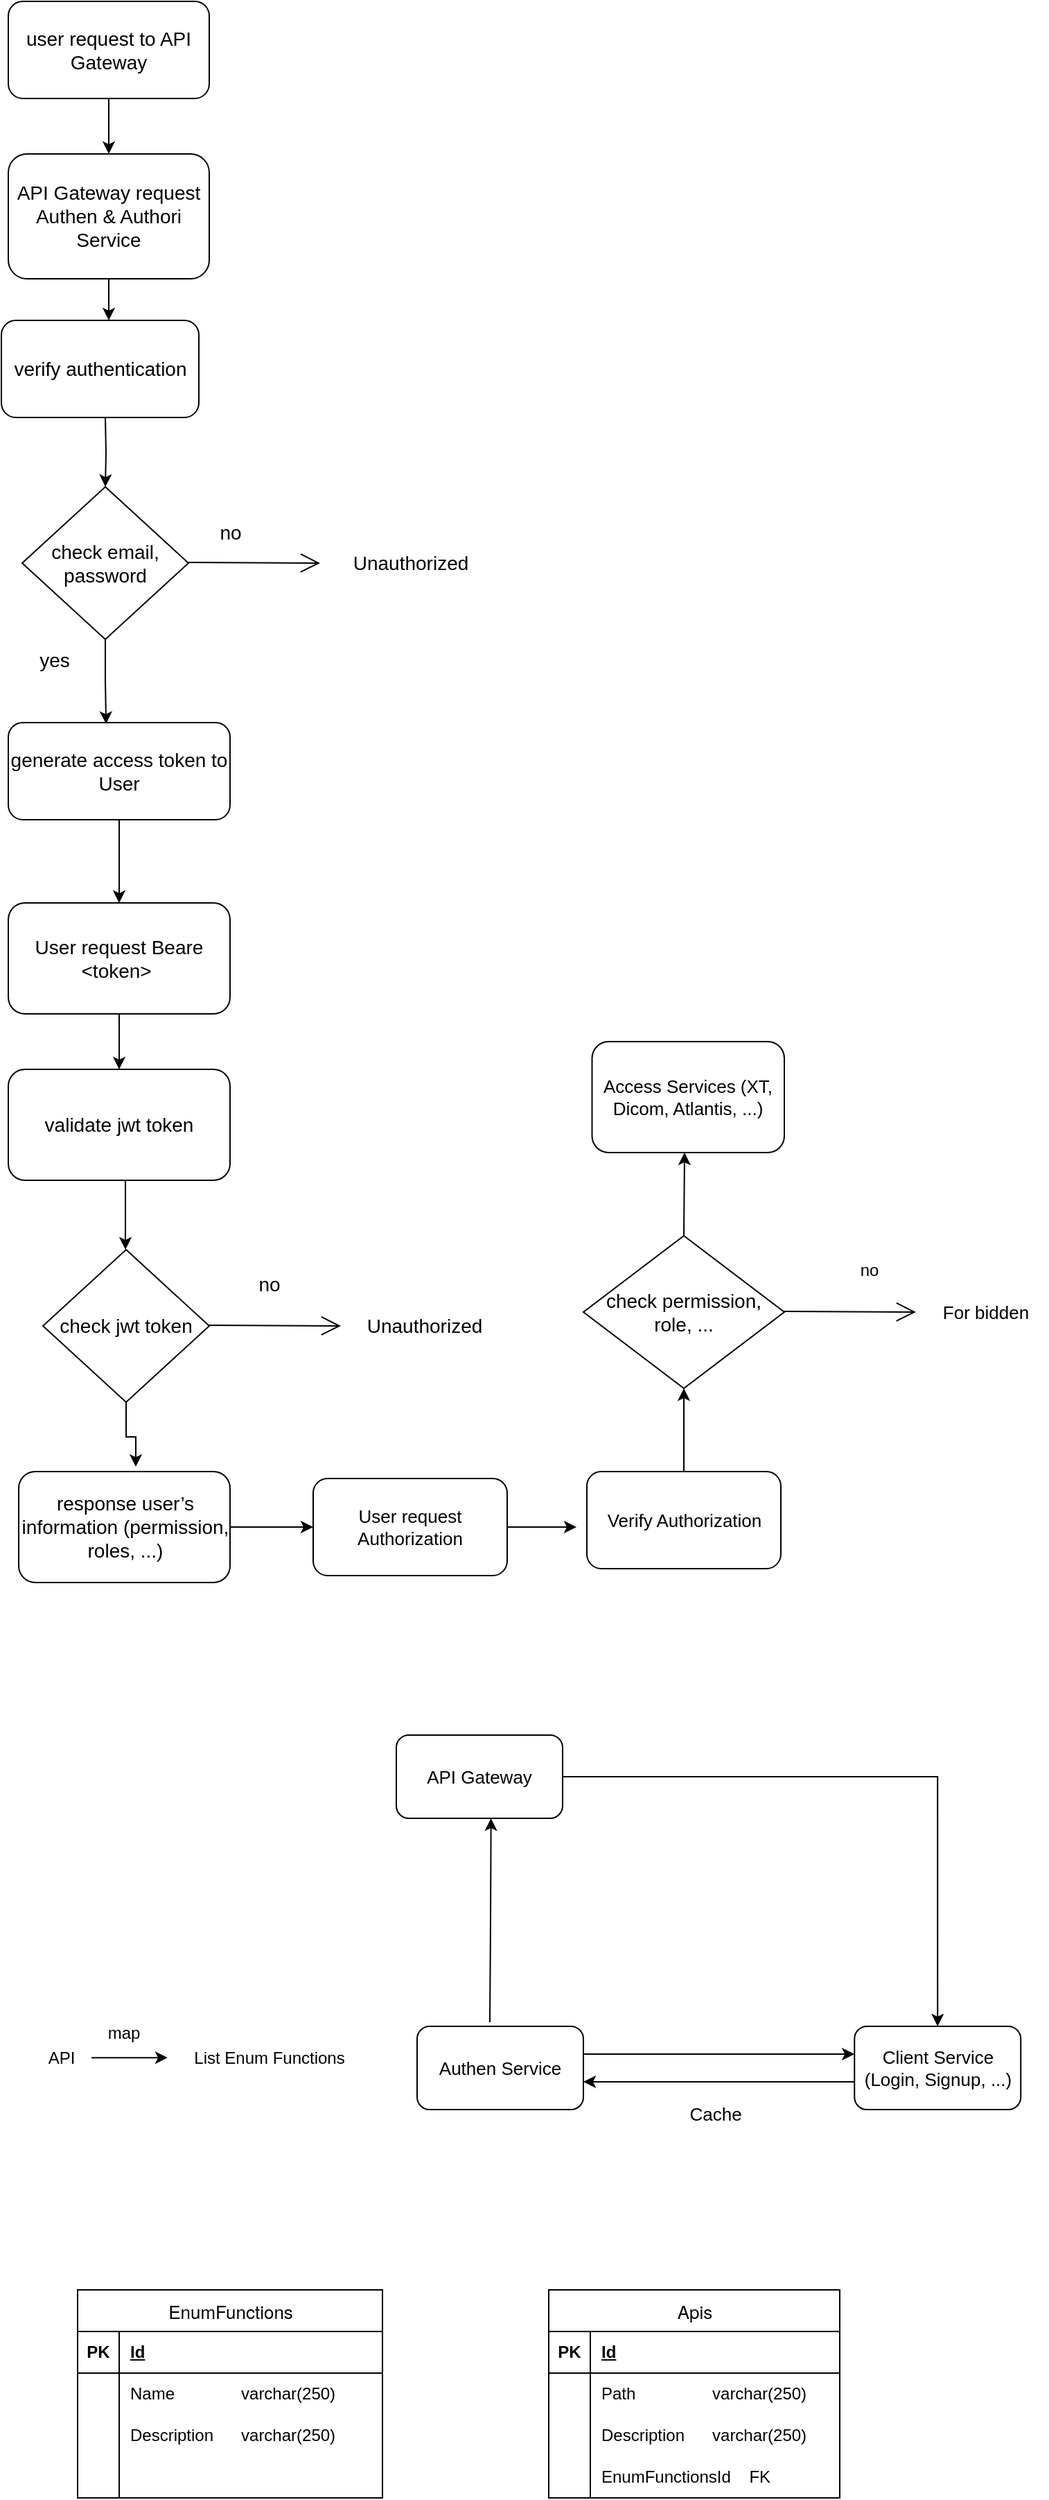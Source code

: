 <mxfile version="24.8.6">
  <diagram name="Page-1" id="XskubEJi0R3WrxgRnHOm">
    <mxGraphModel dx="1683" dy="868" grid="1" gridSize="10" guides="1" tooltips="1" connect="1" arrows="1" fold="1" page="1" pageScale="1" pageWidth="850" pageHeight="1100" math="0" shadow="0">
      <root>
        <mxCell id="0" />
        <mxCell id="1" parent="0" />
        <mxCell id="0LMOfcOHEF7ToOQz5EPv-5" style="edgeStyle=orthogonalEdgeStyle;rounded=0;orthogonalLoop=1;jettySize=auto;html=1;exitX=0.5;exitY=1;exitDx=0;exitDy=0;fontSize=14;" edge="1" parent="1" source="0LMOfcOHEF7ToOQz5EPv-1" target="0LMOfcOHEF7ToOQz5EPv-4">
          <mxGeometry relative="1" as="geometry" />
        </mxCell>
        <mxCell id="0LMOfcOHEF7ToOQz5EPv-1" value="user request to API Gateway" style="rounded=1;whiteSpace=wrap;html=1;fontSize=14;" vertex="1" parent="1">
          <mxGeometry x="20" y="20" width="145" height="70" as="geometry" />
        </mxCell>
        <mxCell id="0LMOfcOHEF7ToOQz5EPv-96" style="edgeStyle=orthogonalEdgeStyle;rounded=0;orthogonalLoop=1;jettySize=auto;html=1;" edge="1" parent="1" source="0LMOfcOHEF7ToOQz5EPv-4">
          <mxGeometry relative="1" as="geometry">
            <mxPoint x="92.5" y="250" as="targetPoint" />
          </mxGeometry>
        </mxCell>
        <mxCell id="0LMOfcOHEF7ToOQz5EPv-4" value="API Gateway request Authen &amp;amp; Authori Service" style="rounded=1;whiteSpace=wrap;html=1;fontSize=14;" vertex="1" parent="1">
          <mxGeometry x="20" y="130" width="145" height="90" as="geometry" />
        </mxCell>
        <mxCell id="0LMOfcOHEF7ToOQz5EPv-7" value="check email, password" style="rhombus;whiteSpace=wrap;html=1;fontSize=14;" vertex="1" parent="1">
          <mxGeometry x="30" y="370" width="120" height="110" as="geometry" />
        </mxCell>
        <mxCell id="0LMOfcOHEF7ToOQz5EPv-8" value="" style="endArrow=open;endFill=1;endSize=12;html=1;rounded=0;fontSize=14;" edge="1" parent="1">
          <mxGeometry width="160" relative="1" as="geometry">
            <mxPoint x="150" y="424.5" as="sourcePoint" />
            <mxPoint x="245" y="425" as="targetPoint" />
          </mxGeometry>
        </mxCell>
        <mxCell id="0LMOfcOHEF7ToOQz5EPv-10" style="edgeStyle=orthogonalEdgeStyle;rounded=0;orthogonalLoop=1;jettySize=auto;html=1;entryX=0.5;entryY=0;entryDx=0;entryDy=0;fontSize=14;" edge="1" parent="1" target="0LMOfcOHEF7ToOQz5EPv-7">
          <mxGeometry relative="1" as="geometry">
            <mxPoint x="90" y="320" as="sourcePoint" />
            <mxPoint x="90" y="360" as="targetPoint" />
          </mxGeometry>
        </mxCell>
        <mxCell id="0LMOfcOHEF7ToOQz5EPv-11" value="no" style="text;html=1;align=center;verticalAlign=middle;resizable=0;points=[];autosize=1;strokeColor=none;fillColor=none;fontSize=14;" vertex="1" parent="1">
          <mxGeometry x="160" y="388" width="40" height="30" as="geometry" />
        </mxCell>
        <mxCell id="0LMOfcOHEF7ToOQz5EPv-12" value="yes" style="text;html=1;align=center;verticalAlign=middle;resizable=0;points=[];autosize=1;strokeColor=none;fillColor=none;fontSize=14;" vertex="1" parent="1">
          <mxGeometry x="27.5" y="480" width="50" height="30" as="geometry" />
        </mxCell>
        <mxCell id="0LMOfcOHEF7ToOQz5EPv-42" style="edgeStyle=orthogonalEdgeStyle;rounded=0;orthogonalLoop=1;jettySize=auto;html=1;" edge="1" parent="1" source="0LMOfcOHEF7ToOQz5EPv-13" target="0LMOfcOHEF7ToOQz5EPv-39">
          <mxGeometry relative="1" as="geometry" />
        </mxCell>
        <mxCell id="0LMOfcOHEF7ToOQz5EPv-13" value="generate access token to User" style="rounded=1;whiteSpace=wrap;html=1;fontSize=14;" vertex="1" parent="1">
          <mxGeometry x="20" y="540" width="160" height="70" as="geometry" />
        </mxCell>
        <mxCell id="0LMOfcOHEF7ToOQz5EPv-14" value="&lt;p style=&quot;line-height: 120%; font-size: 14px;&quot;&gt;Unauthorized&lt;/p&gt;" style="text;html=1;align=center;verticalAlign=middle;resizable=0;points=[];autosize=1;strokeColor=none;fillColor=none;fontSize=14;" vertex="1" parent="1">
          <mxGeometry x="255" y="395" width="110" height="60" as="geometry" />
        </mxCell>
        <mxCell id="0LMOfcOHEF7ToOQz5EPv-109" style="edgeStyle=orthogonalEdgeStyle;rounded=0;orthogonalLoop=1;jettySize=auto;html=1;entryX=0;entryY=0.5;entryDx=0;entryDy=0;" edge="1" parent="1" source="0LMOfcOHEF7ToOQz5EPv-16" target="0LMOfcOHEF7ToOQz5EPv-108">
          <mxGeometry relative="1" as="geometry" />
        </mxCell>
        <mxCell id="0LMOfcOHEF7ToOQz5EPv-16" value="&lt;span style=&quot;text-align: left;&quot;&gt;&lt;font style=&quot;font-size: 14px;&quot;&gt;response user’s information (permission, roles, ...)&lt;/font&gt;&lt;/span&gt;" style="rounded=1;whiteSpace=wrap;html=1;fontSize=13;" vertex="1" parent="1">
          <mxGeometry x="27.5" y="1080" width="152.5" height="80" as="geometry" />
        </mxCell>
        <mxCell id="0LMOfcOHEF7ToOQz5EPv-23" value="verify authentication" style="rounded=1;whiteSpace=wrap;html=1;fontSize=14;" vertex="1" parent="1">
          <mxGeometry x="15" y="250" width="142.5" height="70" as="geometry" />
        </mxCell>
        <mxCell id="0LMOfcOHEF7ToOQz5EPv-107" style="edgeStyle=orthogonalEdgeStyle;rounded=0;orthogonalLoop=1;jettySize=auto;html=1;entryX=0.5;entryY=0;entryDx=0;entryDy=0;" edge="1" parent="1" source="0LMOfcOHEF7ToOQz5EPv-39" target="0LMOfcOHEF7ToOQz5EPv-98">
          <mxGeometry relative="1" as="geometry" />
        </mxCell>
        <mxCell id="0LMOfcOHEF7ToOQz5EPv-39" value="User request Beare &amp;lt;token&amp;gt;&amp;nbsp;" style="rounded=1;whiteSpace=wrap;html=1;fontSize=14;" vertex="1" parent="1">
          <mxGeometry x="20" y="670" width="160" height="80" as="geometry" />
        </mxCell>
        <mxCell id="0LMOfcOHEF7ToOQz5EPv-41" style="edgeStyle=orthogonalEdgeStyle;rounded=0;orthogonalLoop=1;jettySize=auto;html=1;entryX=0.441;entryY=0.013;entryDx=0;entryDy=0;entryPerimeter=0;" edge="1" parent="1" source="0LMOfcOHEF7ToOQz5EPv-7" target="0LMOfcOHEF7ToOQz5EPv-13">
          <mxGeometry relative="1" as="geometry" />
        </mxCell>
        <mxCell id="0LMOfcOHEF7ToOQz5EPv-98" value="validate jwt token" style="rounded=1;whiteSpace=wrap;html=1;fontSize=14;" vertex="1" parent="1">
          <mxGeometry x="20" y="790" width="160" height="80" as="geometry" />
        </mxCell>
        <mxCell id="0LMOfcOHEF7ToOQz5EPv-99" value="check jwt token" style="rhombus;whiteSpace=wrap;html=1;fontSize=14;" vertex="1" parent="1">
          <mxGeometry x="45" y="920" width="120" height="110" as="geometry" />
        </mxCell>
        <mxCell id="0LMOfcOHEF7ToOQz5EPv-100" style="edgeStyle=orthogonalEdgeStyle;rounded=0;orthogonalLoop=1;jettySize=auto;html=1;" edge="1" parent="1">
          <mxGeometry relative="1" as="geometry">
            <mxPoint x="104.5" y="870" as="sourcePoint" />
            <mxPoint x="104.5" y="920" as="targetPoint" />
          </mxGeometry>
        </mxCell>
        <mxCell id="0LMOfcOHEF7ToOQz5EPv-101" value="" style="endArrow=open;endFill=1;endSize=12;html=1;rounded=0;fontSize=14;" edge="1" parent="1">
          <mxGeometry width="160" relative="1" as="geometry">
            <mxPoint x="165" y="974.5" as="sourcePoint" />
            <mxPoint x="260" y="975" as="targetPoint" />
          </mxGeometry>
        </mxCell>
        <mxCell id="0LMOfcOHEF7ToOQz5EPv-102" value="no" style="text;html=1;align=center;verticalAlign=middle;resizable=0;points=[];autosize=1;strokeColor=none;fillColor=none;fontSize=14;" vertex="1" parent="1">
          <mxGeometry x="187.5" y="930" width="40" height="30" as="geometry" />
        </mxCell>
        <mxCell id="0LMOfcOHEF7ToOQz5EPv-103" value="&lt;p style=&quot;line-height: 120%; font-size: 14px;&quot;&gt;Unauthorized&lt;/p&gt;" style="text;html=1;align=center;verticalAlign=middle;resizable=0;points=[];autosize=1;strokeColor=none;fillColor=none;fontSize=14;" vertex="1" parent="1">
          <mxGeometry x="265" y="945" width="110" height="60" as="geometry" />
        </mxCell>
        <mxCell id="0LMOfcOHEF7ToOQz5EPv-106" style="edgeStyle=orthogonalEdgeStyle;rounded=0;orthogonalLoop=1;jettySize=auto;html=1;entryX=0.554;entryY=-0.043;entryDx=0;entryDy=0;entryPerimeter=0;" edge="1" parent="1" source="0LMOfcOHEF7ToOQz5EPv-99" target="0LMOfcOHEF7ToOQz5EPv-16">
          <mxGeometry relative="1" as="geometry" />
        </mxCell>
        <mxCell id="0LMOfcOHEF7ToOQz5EPv-119" style="edgeStyle=orthogonalEdgeStyle;rounded=0;orthogonalLoop=1;jettySize=auto;html=1;" edge="1" parent="1" source="0LMOfcOHEF7ToOQz5EPv-108">
          <mxGeometry relative="1" as="geometry">
            <mxPoint x="430" y="1120" as="targetPoint" />
          </mxGeometry>
        </mxCell>
        <mxCell id="0LMOfcOHEF7ToOQz5EPv-108" value="&lt;span style=&quot;text-align: left;&quot;&gt;User request Authorization&lt;/span&gt;" style="rounded=1;whiteSpace=wrap;html=1;fontSize=13;" vertex="1" parent="1">
          <mxGeometry x="240" y="1085" width="140" height="70" as="geometry" />
        </mxCell>
        <mxCell id="0LMOfcOHEF7ToOQz5EPv-113" style="edgeStyle=orthogonalEdgeStyle;rounded=0;orthogonalLoop=1;jettySize=auto;html=1;entryX=0.5;entryY=1;entryDx=0;entryDy=0;" edge="1" parent="1" source="0LMOfcOHEF7ToOQz5EPv-110" target="0LMOfcOHEF7ToOQz5EPv-112">
          <mxGeometry relative="1" as="geometry" />
        </mxCell>
        <mxCell id="0LMOfcOHEF7ToOQz5EPv-110" value="&lt;span style=&quot;text-align: left;&quot;&gt;Verify Authorization&lt;/span&gt;" style="rounded=1;whiteSpace=wrap;html=1;fontSize=13;" vertex="1" parent="1">
          <mxGeometry x="437.5" y="1080" width="140" height="70" as="geometry" />
        </mxCell>
        <mxCell id="0LMOfcOHEF7ToOQz5EPv-112" value="check permission, role, ..." style="rhombus;whiteSpace=wrap;html=1;fontSize=14;" vertex="1" parent="1">
          <mxGeometry x="435" y="910" width="145" height="110" as="geometry" />
        </mxCell>
        <mxCell id="0LMOfcOHEF7ToOQz5EPv-114" value="" style="endArrow=open;endFill=1;endSize=12;html=1;rounded=0;fontSize=14;" edge="1" parent="1">
          <mxGeometry width="160" relative="1" as="geometry">
            <mxPoint x="580" y="964.5" as="sourcePoint" />
            <mxPoint x="675" y="965" as="targetPoint" />
          </mxGeometry>
        </mxCell>
        <mxCell id="0LMOfcOHEF7ToOQz5EPv-115" value="no" style="text;html=1;align=center;verticalAlign=middle;resizable=0;points=[];autosize=1;strokeColor=none;fillColor=none;" vertex="1" parent="1">
          <mxGeometry x="621.25" y="920" width="40" height="30" as="geometry" />
        </mxCell>
        <mxCell id="0LMOfcOHEF7ToOQz5EPv-116" value="&lt;span style=&quot;font-size: 13px;&quot;&gt;For bidden&lt;/span&gt;" style="text;html=1;align=center;verticalAlign=middle;resizable=0;points=[];autosize=1;strokeColor=none;fillColor=none;" vertex="1" parent="1">
          <mxGeometry x="680" y="950" width="90" height="30" as="geometry" />
        </mxCell>
        <mxCell id="0LMOfcOHEF7ToOQz5EPv-117" value="" style="endArrow=classic;html=1;rounded=0;exitX=0.5;exitY=0;exitDx=0;exitDy=0;" edge="1" parent="1" source="0LMOfcOHEF7ToOQz5EPv-112">
          <mxGeometry width="50" height="50" relative="1" as="geometry">
            <mxPoint x="400" y="770" as="sourcePoint" />
            <mxPoint x="508" y="850" as="targetPoint" />
          </mxGeometry>
        </mxCell>
        <mxCell id="0LMOfcOHEF7ToOQz5EPv-118" value="&lt;span style=&quot;font-size: 13px;&quot;&gt;Access Services (XT, Dicom, Atlantis, ...)&lt;/span&gt;" style="rounded=1;whiteSpace=wrap;html=1;" vertex="1" parent="1">
          <mxGeometry x="441.25" y="770" width="138.75" height="80" as="geometry" />
        </mxCell>
        <mxCell id="0LMOfcOHEF7ToOQz5EPv-125" style="edgeStyle=orthogonalEdgeStyle;rounded=0;orthogonalLoop=1;jettySize=auto;html=1;entryX=0.5;entryY=0;entryDx=0;entryDy=0;" edge="1" parent="1" source="0LMOfcOHEF7ToOQz5EPv-120" target="0LMOfcOHEF7ToOQz5EPv-123">
          <mxGeometry relative="1" as="geometry" />
        </mxCell>
        <mxCell id="0LMOfcOHEF7ToOQz5EPv-120" value="API Gateway" style="rounded=1;whiteSpace=wrap;html=1;fontSize=13;" vertex="1" parent="1">
          <mxGeometry x="300" y="1270" width="120" height="60" as="geometry" />
        </mxCell>
        <mxCell id="0LMOfcOHEF7ToOQz5EPv-133" style="edgeStyle=orthogonalEdgeStyle;rounded=0;orthogonalLoop=1;jettySize=auto;html=1;entryX=0;entryY=0.5;entryDx=0;entryDy=0;" edge="1" parent="1">
          <mxGeometry relative="1" as="geometry">
            <mxPoint x="435" y="1500" as="sourcePoint" />
            <mxPoint x="630.63" y="1500" as="targetPoint" />
          </mxGeometry>
        </mxCell>
        <mxCell id="0LMOfcOHEF7ToOQz5EPv-122" value="Authen Service" style="rounded=1;whiteSpace=wrap;html=1;fontSize=13;" vertex="1" parent="1">
          <mxGeometry x="315" y="1480" width="120" height="60" as="geometry" />
        </mxCell>
        <mxCell id="0LMOfcOHEF7ToOQz5EPv-126" style="edgeStyle=orthogonalEdgeStyle;rounded=0;orthogonalLoop=1;jettySize=auto;html=1;entryX=1;entryY=0.5;entryDx=0;entryDy=0;" edge="1" parent="1">
          <mxGeometry relative="1" as="geometry">
            <mxPoint x="630.63" y="1520" as="sourcePoint" />
            <mxPoint x="435" y="1520" as="targetPoint" />
          </mxGeometry>
        </mxCell>
        <mxCell id="0LMOfcOHEF7ToOQz5EPv-123" value="Client Service (Login, Signup, ...)" style="rounded=1;whiteSpace=wrap;html=1;fontSize=13;" vertex="1" parent="1">
          <mxGeometry x="630.63" y="1480" width="120" height="60" as="geometry" />
        </mxCell>
        <mxCell id="0LMOfcOHEF7ToOQz5EPv-131" style="edgeStyle=orthogonalEdgeStyle;rounded=0;orthogonalLoop=1;jettySize=auto;html=1;entryX=0.632;entryY=1.05;entryDx=0;entryDy=0;entryPerimeter=0;" edge="1" parent="1">
          <mxGeometry relative="1" as="geometry">
            <mxPoint x="367.5" y="1477" as="sourcePoint" />
            <mxPoint x="368.34" y="1330.0" as="targetPoint" />
          </mxGeometry>
        </mxCell>
        <mxCell id="0LMOfcOHEF7ToOQz5EPv-132" value="Cache" style="text;html=1;align=center;verticalAlign=middle;resizable=0;points=[];autosize=1;strokeColor=none;fillColor=none;fontSize=13;" vertex="1" parent="1">
          <mxGeometry x="500" y="1528" width="60" height="30" as="geometry" />
        </mxCell>
        <mxCell id="0LMOfcOHEF7ToOQz5EPv-134" value="&lt;p style=&quot;margin: 0px; font-variant-numeric: normal; font-variant-east-asian: normal; font-variant-alternates: normal; font-size-adjust: none; font-kerning: auto; font-optical-sizing: auto; font-feature-settings: normal; font-variation-settings: normal; font-variant-position: normal; font-variant-emoji: normal; font-weight: 400; font-stretch: normal; font-size: 13px; line-height: normal; font-family: &amp;quot;Helvetica Neue&amp;quot;; text-align: start; text-wrap-mode: wrap;&quot; class=&quot;p1&quot;&gt;EnumFunctions&lt;/p&gt;" style="shape=table;startSize=30;container=1;collapsible=1;childLayout=tableLayout;fixedRows=1;rowLines=0;fontStyle=1;align=center;resizeLast=1;html=1;" vertex="1" parent="1">
          <mxGeometry x="70" y="1670" width="220" height="150" as="geometry" />
        </mxCell>
        <mxCell id="0LMOfcOHEF7ToOQz5EPv-135" value="" style="shape=tableRow;horizontal=0;startSize=0;swimlaneHead=0;swimlaneBody=0;fillColor=none;collapsible=0;dropTarget=0;points=[[0,0.5],[1,0.5]];portConstraint=eastwest;top=0;left=0;right=0;bottom=1;" vertex="1" parent="0LMOfcOHEF7ToOQz5EPv-134">
          <mxGeometry y="30" width="220" height="30" as="geometry" />
        </mxCell>
        <mxCell id="0LMOfcOHEF7ToOQz5EPv-136" value="PK" style="shape=partialRectangle;connectable=0;fillColor=none;top=0;left=0;bottom=0;right=0;fontStyle=1;overflow=hidden;whiteSpace=wrap;html=1;" vertex="1" parent="0LMOfcOHEF7ToOQz5EPv-135">
          <mxGeometry width="30" height="30" as="geometry">
            <mxRectangle width="30" height="30" as="alternateBounds" />
          </mxGeometry>
        </mxCell>
        <mxCell id="0LMOfcOHEF7ToOQz5EPv-137" value="Id" style="shape=partialRectangle;connectable=0;fillColor=none;top=0;left=0;bottom=0;right=0;align=left;spacingLeft=6;fontStyle=5;overflow=hidden;whiteSpace=wrap;html=1;" vertex="1" parent="0LMOfcOHEF7ToOQz5EPv-135">
          <mxGeometry x="30" width="190" height="30" as="geometry">
            <mxRectangle width="190" height="30" as="alternateBounds" />
          </mxGeometry>
        </mxCell>
        <mxCell id="0LMOfcOHEF7ToOQz5EPv-138" value="" style="shape=tableRow;horizontal=0;startSize=0;swimlaneHead=0;swimlaneBody=0;fillColor=none;collapsible=0;dropTarget=0;points=[[0,0.5],[1,0.5]];portConstraint=eastwest;top=0;left=0;right=0;bottom=0;" vertex="1" parent="0LMOfcOHEF7ToOQz5EPv-134">
          <mxGeometry y="60" width="220" height="30" as="geometry" />
        </mxCell>
        <mxCell id="0LMOfcOHEF7ToOQz5EPv-139" value="" style="shape=partialRectangle;connectable=0;fillColor=none;top=0;left=0;bottom=0;right=0;editable=1;overflow=hidden;whiteSpace=wrap;html=1;" vertex="1" parent="0LMOfcOHEF7ToOQz5EPv-138">
          <mxGeometry width="30" height="30" as="geometry">
            <mxRectangle width="30" height="30" as="alternateBounds" />
          </mxGeometry>
        </mxCell>
        <mxCell id="0LMOfcOHEF7ToOQz5EPv-140" value="Name&lt;span style=&quot;white-space: pre;&quot;&gt;&#x9;&lt;/span&gt;&lt;span style=&quot;white-space: pre;&quot;&gt;&#x9;&lt;/span&gt;varchar(250)" style="shape=partialRectangle;connectable=0;fillColor=none;top=0;left=0;bottom=0;right=0;align=left;spacingLeft=6;overflow=hidden;whiteSpace=wrap;html=1;" vertex="1" parent="0LMOfcOHEF7ToOQz5EPv-138">
          <mxGeometry x="30" width="190" height="30" as="geometry">
            <mxRectangle width="190" height="30" as="alternateBounds" />
          </mxGeometry>
        </mxCell>
        <mxCell id="0LMOfcOHEF7ToOQz5EPv-141" value="" style="shape=tableRow;horizontal=0;startSize=0;swimlaneHead=0;swimlaneBody=0;fillColor=none;collapsible=0;dropTarget=0;points=[[0,0.5],[1,0.5]];portConstraint=eastwest;top=0;left=0;right=0;bottom=0;" vertex="1" parent="0LMOfcOHEF7ToOQz5EPv-134">
          <mxGeometry y="90" width="220" height="30" as="geometry" />
        </mxCell>
        <mxCell id="0LMOfcOHEF7ToOQz5EPv-142" value="" style="shape=partialRectangle;connectable=0;fillColor=none;top=0;left=0;bottom=0;right=0;editable=1;overflow=hidden;whiteSpace=wrap;html=1;" vertex="1" parent="0LMOfcOHEF7ToOQz5EPv-141">
          <mxGeometry width="30" height="30" as="geometry">
            <mxRectangle width="30" height="30" as="alternateBounds" />
          </mxGeometry>
        </mxCell>
        <mxCell id="0LMOfcOHEF7ToOQz5EPv-143" value="Description&lt;span style=&quot;white-space: pre;&quot;&gt;&#x9;&lt;/span&gt;varchar(250)" style="shape=partialRectangle;connectable=0;fillColor=none;top=0;left=0;bottom=0;right=0;align=left;spacingLeft=6;overflow=hidden;whiteSpace=wrap;html=1;" vertex="1" parent="0LMOfcOHEF7ToOQz5EPv-141">
          <mxGeometry x="30" width="190" height="30" as="geometry">
            <mxRectangle width="190" height="30" as="alternateBounds" />
          </mxGeometry>
        </mxCell>
        <mxCell id="0LMOfcOHEF7ToOQz5EPv-144" value="" style="shape=tableRow;horizontal=0;startSize=0;swimlaneHead=0;swimlaneBody=0;fillColor=none;collapsible=0;dropTarget=0;points=[[0,0.5],[1,0.5]];portConstraint=eastwest;top=0;left=0;right=0;bottom=0;" vertex="1" parent="0LMOfcOHEF7ToOQz5EPv-134">
          <mxGeometry y="120" width="220" height="30" as="geometry" />
        </mxCell>
        <mxCell id="0LMOfcOHEF7ToOQz5EPv-145" value="" style="shape=partialRectangle;connectable=0;fillColor=none;top=0;left=0;bottom=0;right=0;editable=1;overflow=hidden;whiteSpace=wrap;html=1;" vertex="1" parent="0LMOfcOHEF7ToOQz5EPv-144">
          <mxGeometry width="30" height="30" as="geometry">
            <mxRectangle width="30" height="30" as="alternateBounds" />
          </mxGeometry>
        </mxCell>
        <mxCell id="0LMOfcOHEF7ToOQz5EPv-146" value="" style="shape=partialRectangle;connectable=0;fillColor=none;top=0;left=0;bottom=0;right=0;align=left;spacingLeft=6;overflow=hidden;whiteSpace=wrap;html=1;" vertex="1" parent="0LMOfcOHEF7ToOQz5EPv-144">
          <mxGeometry x="30" width="190" height="30" as="geometry">
            <mxRectangle width="190" height="30" as="alternateBounds" />
          </mxGeometry>
        </mxCell>
        <mxCell id="0LMOfcOHEF7ToOQz5EPv-150" value="&lt;p style=&quot;margin: 0px; font-variant-numeric: normal; font-variant-east-asian: normal; font-variant-alternates: normal; font-size-adjust: none; font-kerning: auto; font-optical-sizing: auto; font-feature-settings: normal; font-variation-settings: normal; font-variant-position: normal; font-variant-emoji: normal; font-weight: 400; font-stretch: normal; font-size: 13px; line-height: normal; font-family: &amp;quot;Helvetica Neue&amp;quot;; text-align: start; text-wrap-mode: wrap;&quot; class=&quot;p1&quot;&gt;Apis&lt;/p&gt;" style="shape=table;startSize=30;container=1;collapsible=1;childLayout=tableLayout;fixedRows=1;rowLines=0;fontStyle=1;align=center;resizeLast=1;html=1;" vertex="1" parent="1">
          <mxGeometry x="410" y="1670" width="210" height="150" as="geometry" />
        </mxCell>
        <mxCell id="0LMOfcOHEF7ToOQz5EPv-151" value="" style="shape=tableRow;horizontal=0;startSize=0;swimlaneHead=0;swimlaneBody=0;fillColor=none;collapsible=0;dropTarget=0;points=[[0,0.5],[1,0.5]];portConstraint=eastwest;top=0;left=0;right=0;bottom=1;" vertex="1" parent="0LMOfcOHEF7ToOQz5EPv-150">
          <mxGeometry y="30" width="210" height="30" as="geometry" />
        </mxCell>
        <mxCell id="0LMOfcOHEF7ToOQz5EPv-152" value="PK" style="shape=partialRectangle;connectable=0;fillColor=none;top=0;left=0;bottom=0;right=0;fontStyle=1;overflow=hidden;whiteSpace=wrap;html=1;" vertex="1" parent="0LMOfcOHEF7ToOQz5EPv-151">
          <mxGeometry width="30" height="30" as="geometry">
            <mxRectangle width="30" height="30" as="alternateBounds" />
          </mxGeometry>
        </mxCell>
        <mxCell id="0LMOfcOHEF7ToOQz5EPv-153" value="Id" style="shape=partialRectangle;connectable=0;fillColor=none;top=0;left=0;bottom=0;right=0;align=left;spacingLeft=6;fontStyle=5;overflow=hidden;whiteSpace=wrap;html=1;" vertex="1" parent="0LMOfcOHEF7ToOQz5EPv-151">
          <mxGeometry x="30" width="180" height="30" as="geometry">
            <mxRectangle width="180" height="30" as="alternateBounds" />
          </mxGeometry>
        </mxCell>
        <mxCell id="0LMOfcOHEF7ToOQz5EPv-154" value="" style="shape=tableRow;horizontal=0;startSize=0;swimlaneHead=0;swimlaneBody=0;fillColor=none;collapsible=0;dropTarget=0;points=[[0,0.5],[1,0.5]];portConstraint=eastwest;top=0;left=0;right=0;bottom=0;" vertex="1" parent="0LMOfcOHEF7ToOQz5EPv-150">
          <mxGeometry y="60" width="210" height="30" as="geometry" />
        </mxCell>
        <mxCell id="0LMOfcOHEF7ToOQz5EPv-155" value="" style="shape=partialRectangle;connectable=0;fillColor=none;top=0;left=0;bottom=0;right=0;editable=1;overflow=hidden;whiteSpace=wrap;html=1;" vertex="1" parent="0LMOfcOHEF7ToOQz5EPv-154">
          <mxGeometry width="30" height="30" as="geometry">
            <mxRectangle width="30" height="30" as="alternateBounds" />
          </mxGeometry>
        </mxCell>
        <mxCell id="0LMOfcOHEF7ToOQz5EPv-156" value="Path&lt;span style=&quot;white-space: pre;&quot;&gt;&#x9;&lt;/span&gt;&lt;span style=&quot;white-space: pre;&quot;&gt;&#x9;&lt;/span&gt;&lt;span style=&quot;white-space: pre;&quot;&gt;&#x9;&lt;/span&gt;varchar(250)" style="shape=partialRectangle;connectable=0;fillColor=none;top=0;left=0;bottom=0;right=0;align=left;spacingLeft=6;overflow=hidden;whiteSpace=wrap;html=1;" vertex="1" parent="0LMOfcOHEF7ToOQz5EPv-154">
          <mxGeometry x="30" width="180" height="30" as="geometry">
            <mxRectangle width="180" height="30" as="alternateBounds" />
          </mxGeometry>
        </mxCell>
        <mxCell id="0LMOfcOHEF7ToOQz5EPv-157" value="" style="shape=tableRow;horizontal=0;startSize=0;swimlaneHead=0;swimlaneBody=0;fillColor=none;collapsible=0;dropTarget=0;points=[[0,0.5],[1,0.5]];portConstraint=eastwest;top=0;left=0;right=0;bottom=0;" vertex="1" parent="0LMOfcOHEF7ToOQz5EPv-150">
          <mxGeometry y="90" width="210" height="30" as="geometry" />
        </mxCell>
        <mxCell id="0LMOfcOHEF7ToOQz5EPv-158" value="" style="shape=partialRectangle;connectable=0;fillColor=none;top=0;left=0;bottom=0;right=0;editable=1;overflow=hidden;whiteSpace=wrap;html=1;" vertex="1" parent="0LMOfcOHEF7ToOQz5EPv-157">
          <mxGeometry width="30" height="30" as="geometry">
            <mxRectangle width="30" height="30" as="alternateBounds" />
          </mxGeometry>
        </mxCell>
        <mxCell id="0LMOfcOHEF7ToOQz5EPv-159" value="Description&lt;span style=&quot;white-space: pre;&quot;&gt;&#x9;&lt;/span&gt;varchar(250)" style="shape=partialRectangle;connectable=0;fillColor=none;top=0;left=0;bottom=0;right=0;align=left;spacingLeft=6;overflow=hidden;whiteSpace=wrap;html=1;" vertex="1" parent="0LMOfcOHEF7ToOQz5EPv-157">
          <mxGeometry x="30" width="180" height="30" as="geometry">
            <mxRectangle width="180" height="30" as="alternateBounds" />
          </mxGeometry>
        </mxCell>
        <mxCell id="0LMOfcOHEF7ToOQz5EPv-160" value="" style="shape=tableRow;horizontal=0;startSize=0;swimlaneHead=0;swimlaneBody=0;fillColor=none;collapsible=0;dropTarget=0;points=[[0,0.5],[1,0.5]];portConstraint=eastwest;top=0;left=0;right=0;bottom=0;" vertex="1" parent="0LMOfcOHEF7ToOQz5EPv-150">
          <mxGeometry y="120" width="210" height="30" as="geometry" />
        </mxCell>
        <mxCell id="0LMOfcOHEF7ToOQz5EPv-161" value="" style="shape=partialRectangle;connectable=0;fillColor=none;top=0;left=0;bottom=0;right=0;editable=1;overflow=hidden;whiteSpace=wrap;html=1;" vertex="1" parent="0LMOfcOHEF7ToOQz5EPv-160">
          <mxGeometry width="30" height="30" as="geometry">
            <mxRectangle width="30" height="30" as="alternateBounds" />
          </mxGeometry>
        </mxCell>
        <mxCell id="0LMOfcOHEF7ToOQz5EPv-162" value="EnumFunctionsId&lt;span style=&quot;white-space: pre;&quot;&gt;&#x9;&lt;/span&gt;FK" style="shape=partialRectangle;connectable=0;fillColor=none;top=0;left=0;bottom=0;right=0;align=left;spacingLeft=6;overflow=hidden;whiteSpace=wrap;html=1;" vertex="1" parent="0LMOfcOHEF7ToOQz5EPv-160">
          <mxGeometry x="30" width="180" height="30" as="geometry">
            <mxRectangle width="180" height="30" as="alternateBounds" />
          </mxGeometry>
        </mxCell>
        <mxCell id="0LMOfcOHEF7ToOQz5EPv-165" style="edgeStyle=orthogonalEdgeStyle;rounded=0;orthogonalLoop=1;jettySize=auto;html=1;" edge="1" parent="1">
          <mxGeometry relative="1" as="geometry">
            <mxPoint x="135" y="1502.58" as="targetPoint" />
            <mxPoint x="80" y="1502.58" as="sourcePoint" />
          </mxGeometry>
        </mxCell>
        <mxCell id="0LMOfcOHEF7ToOQz5EPv-163" value="API" style="text;html=1;align=center;verticalAlign=middle;resizable=0;points=[];autosize=1;strokeColor=none;fillColor=none;" vertex="1" parent="1">
          <mxGeometry x="37.5" y="1488" width="40" height="30" as="geometry" />
        </mxCell>
        <mxCell id="0LMOfcOHEF7ToOQz5EPv-164" value="List Enum Functions" style="text;html=1;align=center;verticalAlign=middle;resizable=0;points=[];autosize=1;strokeColor=none;fillColor=none;" vertex="1" parent="1">
          <mxGeometry x="142.5" y="1488" width="130" height="30" as="geometry" />
        </mxCell>
        <mxCell id="0LMOfcOHEF7ToOQz5EPv-166" value="map" style="text;html=1;align=center;verticalAlign=middle;resizable=0;points=[];autosize=1;strokeColor=none;fillColor=none;" vertex="1" parent="1">
          <mxGeometry x="77.5" y="1470" width="50" height="30" as="geometry" />
        </mxCell>
      </root>
    </mxGraphModel>
  </diagram>
</mxfile>
